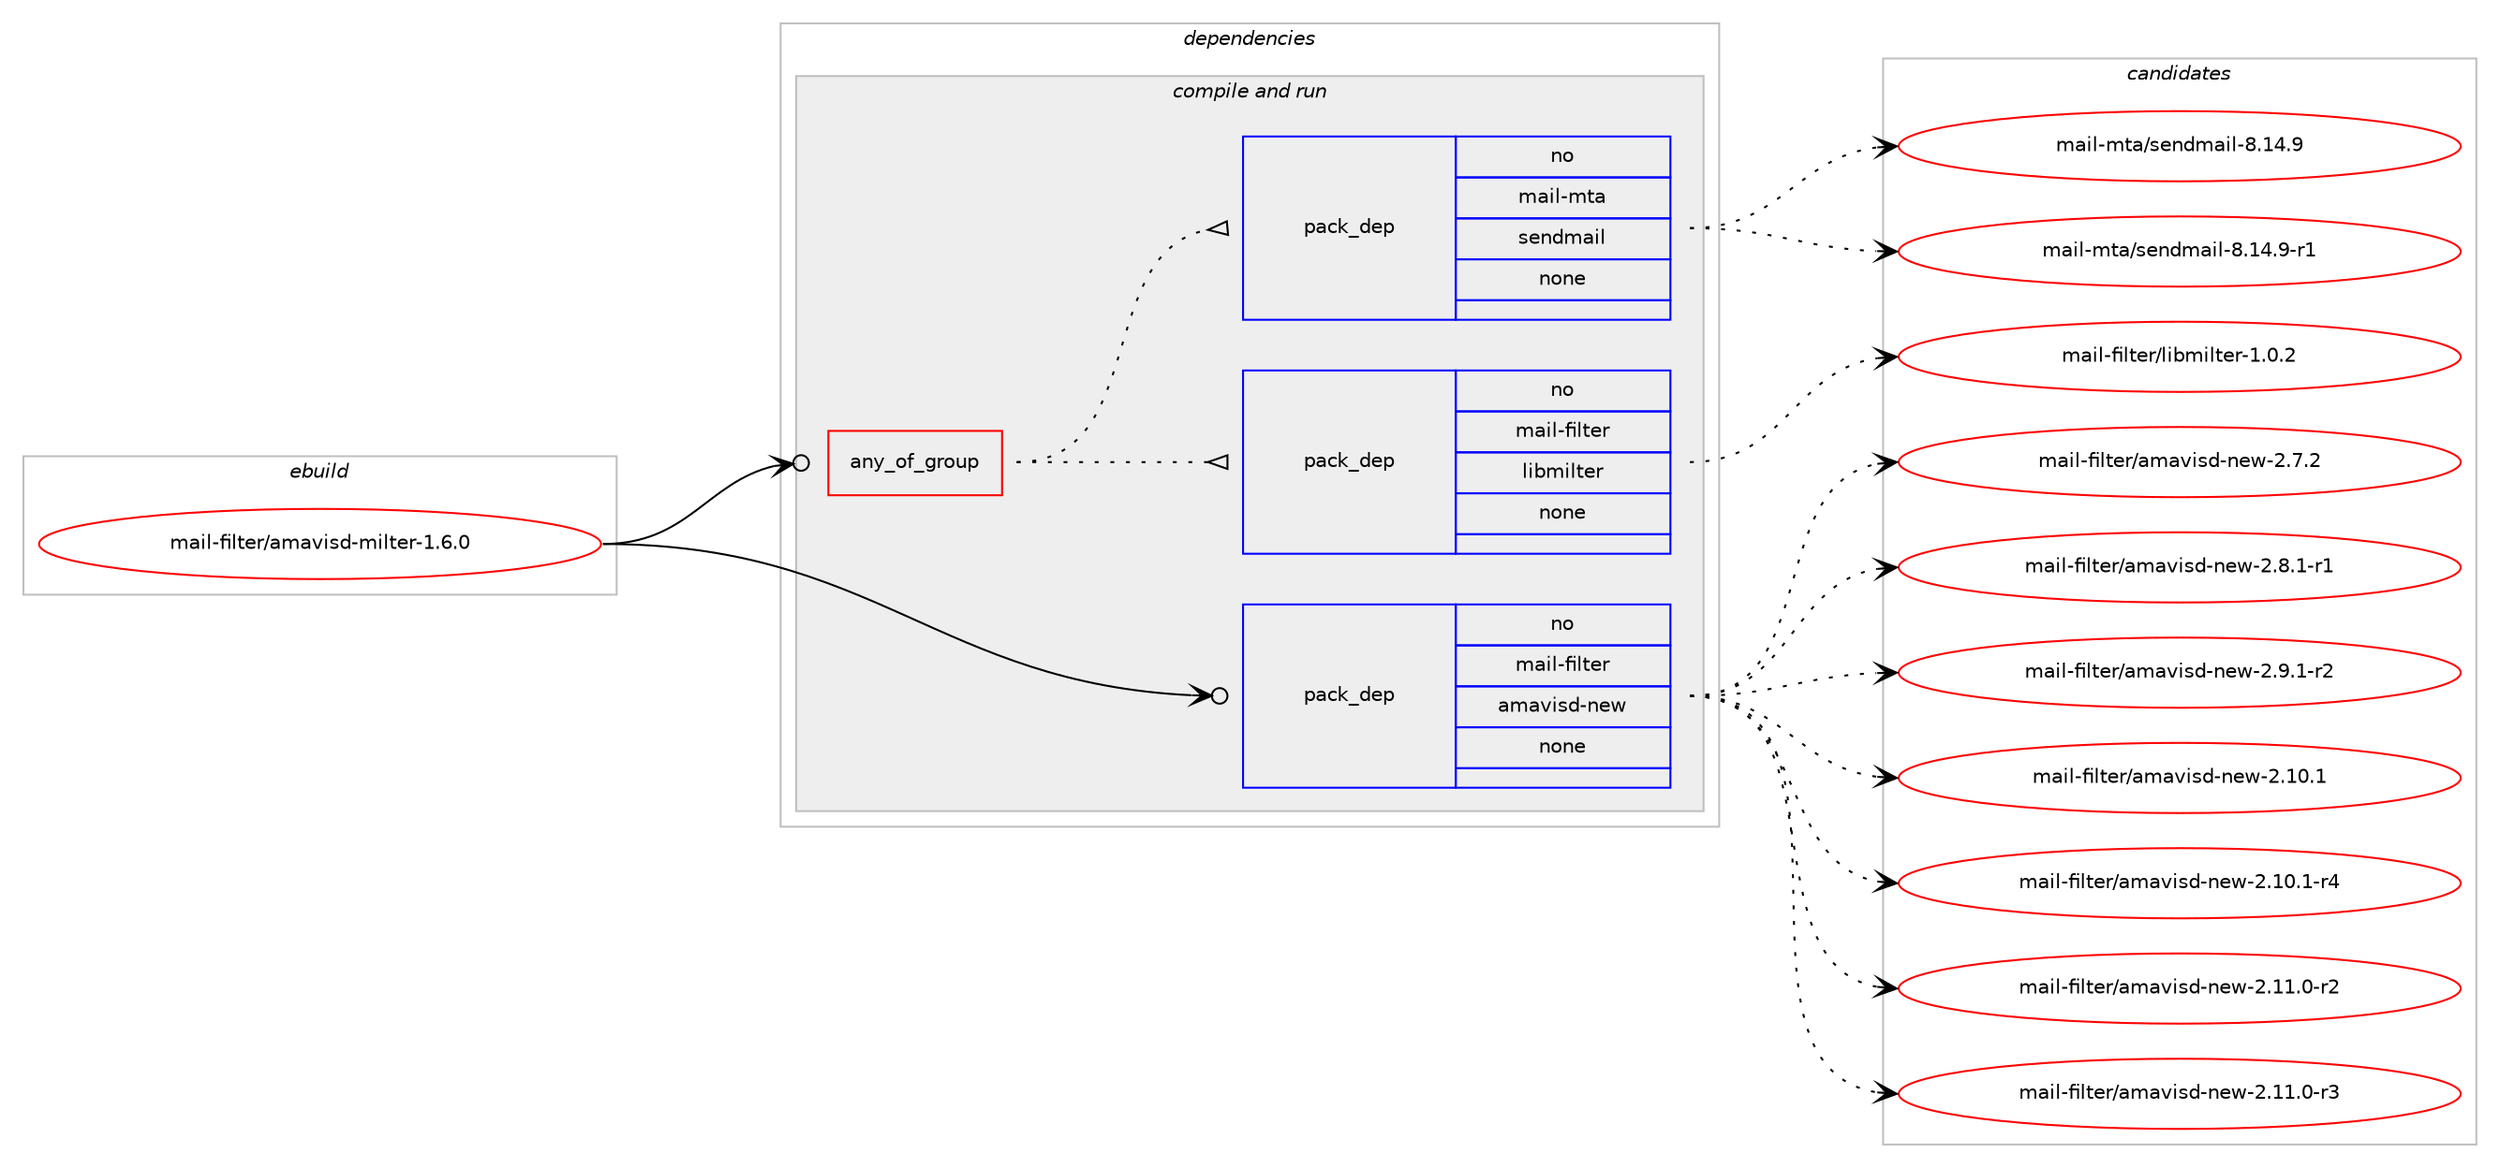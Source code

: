 digraph prolog {

# *************
# Graph options
# *************

newrank=true;
concentrate=true;
compound=true;
graph [rankdir=LR,fontname=Helvetica,fontsize=10,ranksep=1.5];#, ranksep=2.5, nodesep=0.2];
edge  [arrowhead=vee];
node  [fontname=Helvetica,fontsize=10];

# **********
# The ebuild
# **********

subgraph cluster_leftcol {
color=gray;
rank=same;
label=<<i>ebuild</i>>;
id [label="mail-filter/amavisd-milter-1.6.0", color=red, width=4, href="../mail-filter/amavisd-milter-1.6.0.svg"];
}

# ****************
# The dependencies
# ****************

subgraph cluster_midcol {
color=gray;
label=<<i>dependencies</i>>;
subgraph cluster_compile {
fillcolor="#eeeeee";
style=filled;
label=<<i>compile</i>>;
}
subgraph cluster_compileandrun {
fillcolor="#eeeeee";
style=filled;
label=<<i>compile and run</i>>;
subgraph any5002 {
dependency341744 [label=<<TABLE BORDER="0" CELLBORDER="1" CELLSPACING="0" CELLPADDING="4"><TR><TD CELLPADDING="10">any_of_group</TD></TR></TABLE>>, shape=none, color=red];subgraph pack251269 {
dependency341745 [label=<<TABLE BORDER="0" CELLBORDER="1" CELLSPACING="0" CELLPADDING="4" WIDTH="220"><TR><TD ROWSPAN="6" CELLPADDING="30">pack_dep</TD></TR><TR><TD WIDTH="110">no</TD></TR><TR><TD>mail-filter</TD></TR><TR><TD>libmilter</TD></TR><TR><TD>none</TD></TR><TR><TD></TD></TR></TABLE>>, shape=none, color=blue];
}
dependency341744:e -> dependency341745:w [weight=20,style="dotted",arrowhead="oinv"];
subgraph pack251270 {
dependency341746 [label=<<TABLE BORDER="0" CELLBORDER="1" CELLSPACING="0" CELLPADDING="4" WIDTH="220"><TR><TD ROWSPAN="6" CELLPADDING="30">pack_dep</TD></TR><TR><TD WIDTH="110">no</TD></TR><TR><TD>mail-mta</TD></TR><TR><TD>sendmail</TD></TR><TR><TD>none</TD></TR><TR><TD></TD></TR></TABLE>>, shape=none, color=blue];
}
dependency341744:e -> dependency341746:w [weight=20,style="dotted",arrowhead="oinv"];
}
id:e -> dependency341744:w [weight=20,style="solid",arrowhead="odotvee"];
subgraph pack251271 {
dependency341747 [label=<<TABLE BORDER="0" CELLBORDER="1" CELLSPACING="0" CELLPADDING="4" WIDTH="220"><TR><TD ROWSPAN="6" CELLPADDING="30">pack_dep</TD></TR><TR><TD WIDTH="110">no</TD></TR><TR><TD>mail-filter</TD></TR><TR><TD>amavisd-new</TD></TR><TR><TD>none</TD></TR><TR><TD></TD></TR></TABLE>>, shape=none, color=blue];
}
id:e -> dependency341747:w [weight=20,style="solid",arrowhead="odotvee"];
}
subgraph cluster_run {
fillcolor="#eeeeee";
style=filled;
label=<<i>run</i>>;
}
}

# **************
# The candidates
# **************

subgraph cluster_choices {
rank=same;
color=gray;
label=<<i>candidates</i>>;

subgraph choice251269 {
color=black;
nodesep=1;
choice10997105108451021051081161011144710810598109105108116101114454946484650 [label="mail-filter/libmilter-1.0.2", color=red, width=4,href="../mail-filter/libmilter-1.0.2.svg"];
dependency341745:e -> choice10997105108451021051081161011144710810598109105108116101114454946484650:w [style=dotted,weight="100"];
}
subgraph choice251270 {
color=black;
nodesep=1;
choice109971051084510911697471151011101001099710510845564649524657 [label="mail-mta/sendmail-8.14.9", color=red, width=4,href="../mail-mta/sendmail-8.14.9.svg"];
choice1099710510845109116974711510111010010997105108455646495246574511449 [label="mail-mta/sendmail-8.14.9-r1", color=red, width=4,href="../mail-mta/sendmail-8.14.9-r1.svg"];
dependency341746:e -> choice109971051084510911697471151011101001099710510845564649524657:w [style=dotted,weight="100"];
dependency341746:e -> choice1099710510845109116974711510111010010997105108455646495246574511449:w [style=dotted,weight="100"];
}
subgraph choice251271 {
color=black;
nodesep=1;
choice10997105108451021051081161011144797109971181051151004511010111945504649484649 [label="mail-filter/amavisd-new-2.10.1", color=red, width=4,href="../mail-filter/amavisd-new-2.10.1.svg"];
choice109971051084510210510811610111447971099711810511510045110101119455046494846494511452 [label="mail-filter/amavisd-new-2.10.1-r4", color=red, width=4,href="../mail-filter/amavisd-new-2.10.1-r4.svg"];
choice109971051084510210510811610111447971099711810511510045110101119455046494946484511450 [label="mail-filter/amavisd-new-2.11.0-r2", color=red, width=4,href="../mail-filter/amavisd-new-2.11.0-r2.svg"];
choice109971051084510210510811610111447971099711810511510045110101119455046494946484511451 [label="mail-filter/amavisd-new-2.11.0-r3", color=red, width=4,href="../mail-filter/amavisd-new-2.11.0-r3.svg"];
choice109971051084510210510811610111447971099711810511510045110101119455046554650 [label="mail-filter/amavisd-new-2.7.2", color=red, width=4,href="../mail-filter/amavisd-new-2.7.2.svg"];
choice1099710510845102105108116101114479710997118105115100451101011194550465646494511449 [label="mail-filter/amavisd-new-2.8.1-r1", color=red, width=4,href="../mail-filter/amavisd-new-2.8.1-r1.svg"];
choice1099710510845102105108116101114479710997118105115100451101011194550465746494511450 [label="mail-filter/amavisd-new-2.9.1-r2", color=red, width=4,href="../mail-filter/amavisd-new-2.9.1-r2.svg"];
dependency341747:e -> choice10997105108451021051081161011144797109971181051151004511010111945504649484649:w [style=dotted,weight="100"];
dependency341747:e -> choice109971051084510210510811610111447971099711810511510045110101119455046494846494511452:w [style=dotted,weight="100"];
dependency341747:e -> choice109971051084510210510811610111447971099711810511510045110101119455046494946484511450:w [style=dotted,weight="100"];
dependency341747:e -> choice109971051084510210510811610111447971099711810511510045110101119455046494946484511451:w [style=dotted,weight="100"];
dependency341747:e -> choice109971051084510210510811610111447971099711810511510045110101119455046554650:w [style=dotted,weight="100"];
dependency341747:e -> choice1099710510845102105108116101114479710997118105115100451101011194550465646494511449:w [style=dotted,weight="100"];
dependency341747:e -> choice1099710510845102105108116101114479710997118105115100451101011194550465746494511450:w [style=dotted,weight="100"];
}
}

}
